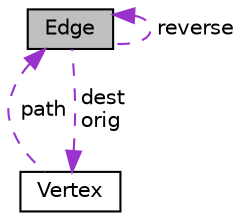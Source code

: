 digraph "Edge"
{
 // LATEX_PDF_SIZE
  edge [fontname="Helvetica",fontsize="10",labelfontname="Helvetica",labelfontsize="10"];
  node [fontname="Helvetica",fontsize="10",shape=record];
  Node1 [label="Edge",height=0.2,width=0.4,color="black", fillcolor="grey75", style="filled", fontcolor="black",tooltip="Class representing an edge in a graph."];
  Node2 -> Node1 [dir="back",color="darkorchid3",fontsize="10",style="dashed",label=" dest\norig" ,fontname="Helvetica"];
  Node2 [label="Vertex",height=0.2,width=0.4,color="black", fillcolor="white", style="filled",URL="$class_vertex.html",tooltip="Represents a vertex in the graph, corresponding to a WaterReservoir, or a PumpingStation,..."];
  Node1 -> Node2 [dir="back",color="darkorchid3",fontsize="10",style="dashed",label=" path" ,fontname="Helvetica"];
  Node1 -> Node1 [dir="back",color="darkorchid3",fontsize="10",style="dashed",label=" reverse" ,fontname="Helvetica"];
}
